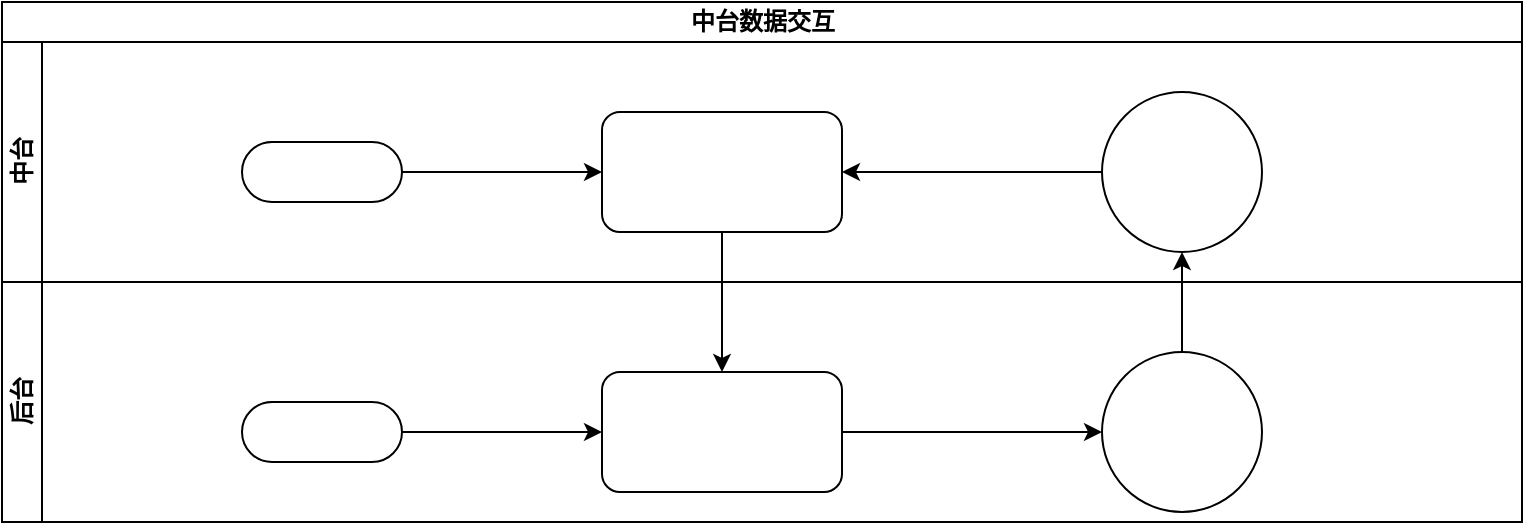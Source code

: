 <mxfile version="10.7.1" type="github"><diagram id="Ebh5oGsHRC4x7uI5pOKa" name="第 1 页"><mxGraphModel dx="1010" dy="692" grid="1" gridSize="10" guides="1" tooltips="1" connect="1" arrows="1" fold="1" page="1" pageScale="1" pageWidth="827" pageHeight="1169" math="0" shadow="0"><root><mxCell id="0"/><mxCell id="1" parent="0"/><mxCell id="P5P2Q8t_ZGO0aGw9oL0e-1" value="中台数据交互" style="swimlane;html=1;childLayout=stackLayout;resizeParent=1;resizeParentMax=0;horizontal=1;startSize=20;horizontalStack=0;" vertex="1" parent="1"><mxGeometry x="20" y="20" width="760" height="260" as="geometry"><mxRectangle x="20" y="20" width="100" height="20" as="alternateBounds"/></mxGeometry></mxCell><mxCell id="P5P2Q8t_ZGO0aGw9oL0e-21" style="edgeStyle=orthogonalEdgeStyle;rounded=0;orthogonalLoop=1;jettySize=auto;html=1;exitX=0.5;exitY=0;exitDx=0;exitDy=0;entryX=0.5;entryY=1;entryDx=0;entryDy=0;" edge="1" parent="P5P2Q8t_ZGO0aGw9oL0e-1" source="P5P2Q8t_ZGO0aGw9oL0e-11" target="P5P2Q8t_ZGO0aGw9oL0e-9"><mxGeometry relative="1" as="geometry"/></mxCell><mxCell id="P5P2Q8t_ZGO0aGw9oL0e-2" value="中台" style="swimlane;html=1;startSize=20;horizontal=0;" vertex="1" parent="P5P2Q8t_ZGO0aGw9oL0e-1"><mxGeometry y="20" width="760" height="120" as="geometry"/></mxCell><mxCell id="P5P2Q8t_ZGO0aGw9oL0e-8" value="" style="rounded=1;whiteSpace=wrap;html=1;" vertex="1" parent="P5P2Q8t_ZGO0aGw9oL0e-2"><mxGeometry x="300" y="35" width="120" height="60" as="geometry"/></mxCell><mxCell id="P5P2Q8t_ZGO0aGw9oL0e-22" style="edgeStyle=orthogonalEdgeStyle;rounded=0;orthogonalLoop=1;jettySize=auto;html=1;exitX=0;exitY=0.5;exitDx=0;exitDy=0;" edge="1" parent="P5P2Q8t_ZGO0aGw9oL0e-2" source="P5P2Q8t_ZGO0aGw9oL0e-9" target="P5P2Q8t_ZGO0aGw9oL0e-8"><mxGeometry relative="1" as="geometry"/></mxCell><mxCell id="P5P2Q8t_ZGO0aGw9oL0e-9" value="" style="ellipse;whiteSpace=wrap;html=1;aspect=fixed;" vertex="1" parent="P5P2Q8t_ZGO0aGw9oL0e-2"><mxGeometry x="550" y="25" width="80" height="80" as="geometry"/></mxCell><mxCell id="P5P2Q8t_ZGO0aGw9oL0e-18" style="edgeStyle=orthogonalEdgeStyle;rounded=0;orthogonalLoop=1;jettySize=auto;html=1;exitX=1;exitY=0.5;exitDx=0;exitDy=0;exitPerimeter=0;entryX=0;entryY=0.5;entryDx=0;entryDy=0;" edge="1" parent="P5P2Q8t_ZGO0aGw9oL0e-2" source="P5P2Q8t_ZGO0aGw9oL0e-14" target="P5P2Q8t_ZGO0aGw9oL0e-8"><mxGeometry relative="1" as="geometry"/></mxCell><mxCell id="P5P2Q8t_ZGO0aGw9oL0e-14" value="" style="html=1;dashed=0;whitespace=wrap;shape=mxgraph.dfd.start" vertex="1" parent="P5P2Q8t_ZGO0aGw9oL0e-2"><mxGeometry x="120" y="50" width="80" height="30" as="geometry"/></mxCell><mxCell id="P5P2Q8t_ZGO0aGw9oL0e-19" style="edgeStyle=orthogonalEdgeStyle;rounded=0;orthogonalLoop=1;jettySize=auto;html=1;exitX=0.5;exitY=1;exitDx=0;exitDy=0;" edge="1" parent="P5P2Q8t_ZGO0aGw9oL0e-1" source="P5P2Q8t_ZGO0aGw9oL0e-8" target="P5P2Q8t_ZGO0aGw9oL0e-10"><mxGeometry relative="1" as="geometry"/></mxCell><mxCell id="P5P2Q8t_ZGO0aGw9oL0e-3" value="后台" style="swimlane;html=1;startSize=20;horizontal=0;" vertex="1" parent="P5P2Q8t_ZGO0aGw9oL0e-1"><mxGeometry y="140" width="760" height="120" as="geometry"/></mxCell><mxCell id="P5P2Q8t_ZGO0aGw9oL0e-20" style="edgeStyle=orthogonalEdgeStyle;rounded=0;orthogonalLoop=1;jettySize=auto;html=1;exitX=1;exitY=0.5;exitDx=0;exitDy=0;" edge="1" parent="P5P2Q8t_ZGO0aGw9oL0e-3" source="P5P2Q8t_ZGO0aGw9oL0e-10" target="P5P2Q8t_ZGO0aGw9oL0e-11"><mxGeometry relative="1" as="geometry"/></mxCell><mxCell id="P5P2Q8t_ZGO0aGw9oL0e-10" value="" style="rounded=1;whiteSpace=wrap;html=1;" vertex="1" parent="P5P2Q8t_ZGO0aGw9oL0e-3"><mxGeometry x="300" y="45" width="120" height="60" as="geometry"/></mxCell><mxCell id="P5P2Q8t_ZGO0aGw9oL0e-11" value="" style="ellipse;whiteSpace=wrap;html=1;aspect=fixed;" vertex="1" parent="P5P2Q8t_ZGO0aGw9oL0e-3"><mxGeometry x="550" y="35" width="80" height="80" as="geometry"/></mxCell><mxCell id="P5P2Q8t_ZGO0aGw9oL0e-24" style="edgeStyle=orthogonalEdgeStyle;rounded=0;orthogonalLoop=1;jettySize=auto;html=1;exitX=1;exitY=0.5;exitDx=0;exitDy=0;exitPerimeter=0;" edge="1" parent="P5P2Q8t_ZGO0aGw9oL0e-3" source="P5P2Q8t_ZGO0aGw9oL0e-16" target="P5P2Q8t_ZGO0aGw9oL0e-10"><mxGeometry relative="1" as="geometry"/></mxCell><mxCell id="P5P2Q8t_ZGO0aGw9oL0e-16" value="" style="html=1;dashed=0;whitespace=wrap;shape=mxgraph.dfd.start" vertex="1" parent="P5P2Q8t_ZGO0aGw9oL0e-3"><mxGeometry x="120" y="60" width="80" height="30" as="geometry"/></mxCell></root></mxGraphModel></diagram></mxfile>